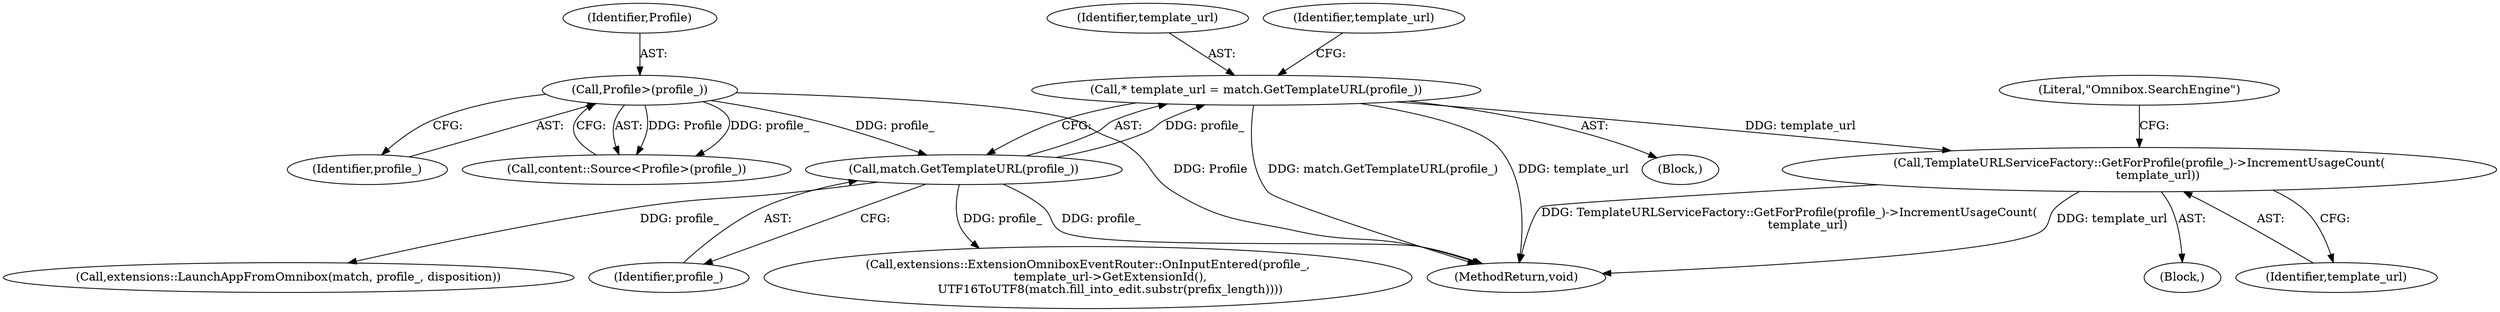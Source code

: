 digraph "0_Chrome_0e9e87823285d504a210dcce2eabdc847f230f09_0@pointer" {
"1000164" [label="(Call,* template_url = match.GetTemplateURL(profile_))"];
"1000166" [label="(Call,match.GetTemplateURL(profile_))"];
"1000154" [label="(Call,Profile>(profile_))"];
"1000213" [label="(Call,TemplateURLServiceFactory::GetForProfile(profile_)->IncrementUsageCount(\n          template_url))"];
"1000156" [label="(Identifier,profile_)"];
"1000166" [label="(Call,match.GetTemplateURL(profile_))"];
"1000169" [label="(Identifier,template_url)"];
"1000177" [label="(Block,)"];
"1000276" [label="(MethodReturn,void)"];
"1000155" [label="(Identifier,Profile)"];
"1000164" [label="(Call,* template_url = match.GetTemplateURL(profile_))"];
"1000242" [label="(Call,extensions::LaunchAppFromOmnibox(match, profile_, disposition))"];
"1000165" [label="(Identifier,template_url)"];
"1000202" [label="(Call,extensions::ExtensionOmniboxEventRouter::OnInputEntered(profile_,\n            template_url->GetExtensionId(),\n            UTF16ToUTF8(match.fill_into_edit.substr(prefix_length))))"];
"1000152" [label="(Call,content::Source<Profile>(profile_))"];
"1000214" [label="(Identifier,template_url)"];
"1000223" [label="(Literal,\"Omnibox.SearchEngine\")"];
"1000213" [label="(Call,TemplateURLServiceFactory::GetForProfile(profile_)->IncrementUsageCount(\n          template_url))"];
"1000167" [label="(Identifier,profile_)"];
"1000108" [label="(Block,)"];
"1000154" [label="(Call,Profile>(profile_))"];
"1000164" -> "1000108"  [label="AST: "];
"1000164" -> "1000166"  [label="CFG: "];
"1000165" -> "1000164"  [label="AST: "];
"1000166" -> "1000164"  [label="AST: "];
"1000169" -> "1000164"  [label="CFG: "];
"1000164" -> "1000276"  [label="DDG: match.GetTemplateURL(profile_)"];
"1000164" -> "1000276"  [label="DDG: template_url"];
"1000166" -> "1000164"  [label="DDG: profile_"];
"1000164" -> "1000213"  [label="DDG: template_url"];
"1000166" -> "1000167"  [label="CFG: "];
"1000167" -> "1000166"  [label="AST: "];
"1000166" -> "1000276"  [label="DDG: profile_"];
"1000154" -> "1000166"  [label="DDG: profile_"];
"1000166" -> "1000202"  [label="DDG: profile_"];
"1000166" -> "1000242"  [label="DDG: profile_"];
"1000154" -> "1000152"  [label="AST: "];
"1000154" -> "1000156"  [label="CFG: "];
"1000155" -> "1000154"  [label="AST: "];
"1000156" -> "1000154"  [label="AST: "];
"1000152" -> "1000154"  [label="CFG: "];
"1000154" -> "1000276"  [label="DDG: Profile"];
"1000154" -> "1000152"  [label="DDG: Profile"];
"1000154" -> "1000152"  [label="DDG: profile_"];
"1000213" -> "1000177"  [label="AST: "];
"1000213" -> "1000214"  [label="CFG: "];
"1000214" -> "1000213"  [label="AST: "];
"1000223" -> "1000213"  [label="CFG: "];
"1000213" -> "1000276"  [label="DDG: template_url"];
"1000213" -> "1000276"  [label="DDG: TemplateURLServiceFactory::GetForProfile(profile_)->IncrementUsageCount(\n          template_url)"];
}

